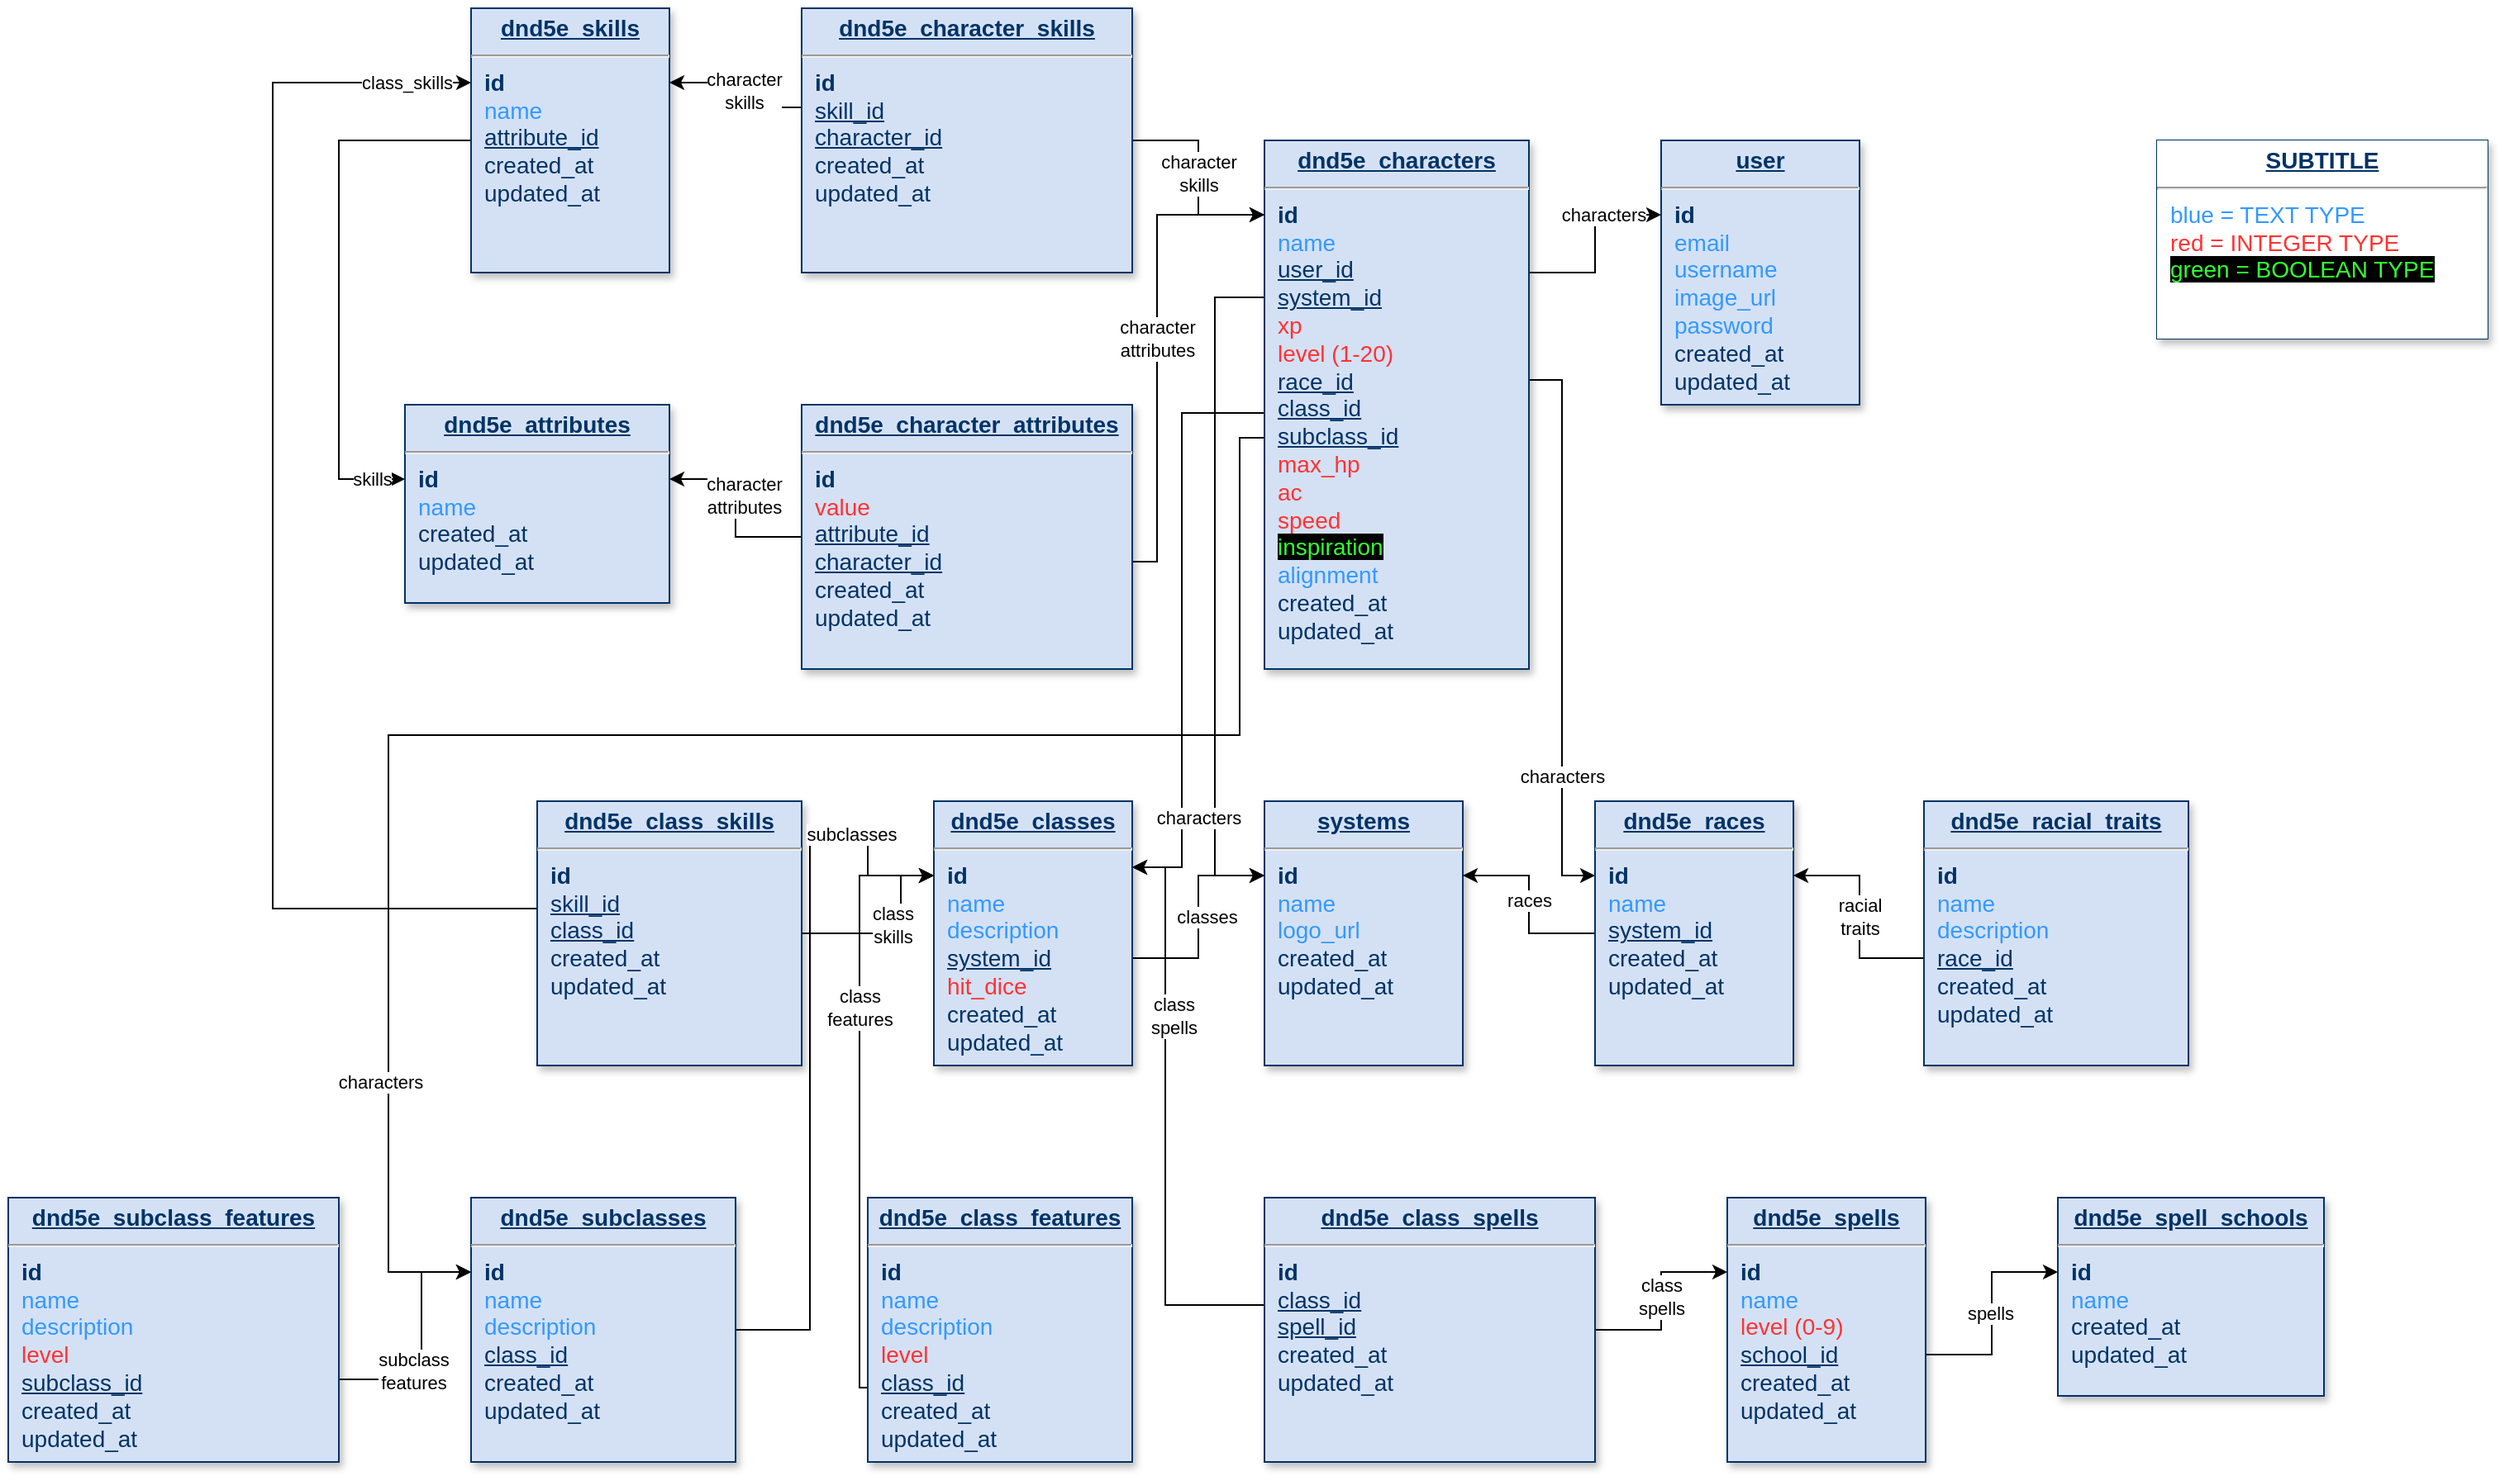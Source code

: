 <mxfile version="21.3.8" type="github">
  <diagram name="Page-1" id="efa7a0a1-bf9b-a30e-e6df-94a7791c09e9">
    <mxGraphModel dx="2577" dy="1430" grid="1" gridSize="5" guides="1" tooltips="1" connect="1" arrows="1" fold="1" page="1" pageScale="1" pageWidth="826" pageHeight="1169" background="none" math="0" shadow="0">
      <root>
        <mxCell id="0" />
        <mxCell id="1" parent="0" />
        <mxCell id="22" value="&lt;p style=&quot;margin: 4px 0px 0px; text-align: center; text-decoration: underline; font-size: 14px;&quot;&gt;&lt;strong style=&quot;&quot;&gt;&lt;font style=&quot;font-size: 14px;&quot;&gt;user&lt;/font&gt;&lt;/strong&gt;&lt;/p&gt;&lt;hr style=&quot;font-size: 14px;&quot;&gt;&lt;p style=&quot;margin: 0px 0px 0px 8px; font-size: 14px;&quot;&gt;&lt;b&gt;&lt;font style=&quot;font-size: 14px;&quot;&gt;id&lt;/font&gt;&lt;/b&gt;&lt;/p&gt;&lt;p style=&quot;margin: 0px 0px 0px 8px; font-size: 14px;&quot;&gt;&lt;font color=&quot;#3399ff&quot; style=&quot;font-size: 14px;&quot;&gt;email&lt;/font&gt;&lt;/p&gt;&lt;p style=&quot;margin: 0px 0px 0px 8px; font-size: 14px;&quot;&gt;&lt;font color=&quot;#3399ff&quot; style=&quot;font-size: 14px;&quot;&gt;username&lt;/font&gt;&lt;/p&gt;&lt;p style=&quot;margin: 0px 0px 0px 8px; font-size: 14px;&quot;&gt;&lt;font color=&quot;#3399ff&quot; style=&quot;font-size: 14px;&quot;&gt;image_url&lt;/font&gt;&lt;/p&gt;&lt;p style=&quot;margin: 0px 0px 0px 8px; font-size: 14px;&quot;&gt;&lt;font color=&quot;#3399ff&quot; style=&quot;font-size: 14px;&quot;&gt;password&lt;/font&gt;&lt;/p&gt;&lt;p style=&quot;margin: 0px 0px 0px 8px; font-size: 14px;&quot;&gt;&lt;font style=&quot;font-size: 14px;&quot;&gt;created_at&lt;/font&gt;&lt;/p&gt;&lt;p style=&quot;margin: 0px 0px 0px 8px; font-size: 14px;&quot;&gt;&lt;font style=&quot;font-size: 14px;&quot;&gt;updated_at&lt;/font&gt;&lt;br&gt;&lt;/p&gt;" style="verticalAlign=top;align=left;overflow=fill;fontSize=12;fontFamily=Helvetica;html=1;strokeColor=#003366;shadow=1;fillColor=#D4E1F5;fontColor=#003366" parent="1" vertex="1">
          <mxGeometry x="1040" y="140" width="120" height="160" as="geometry" />
        </mxCell>
        <mxCell id="wFQ1KbEsBTzY-ZEgkcZI-24" style="edgeStyle=orthogonalEdgeStyle;rounded=0;orthogonalLoop=1;jettySize=auto;html=1;" edge="1" parent="1" source="K69NbA-3mkRU7eXwuRx7-114" target="22">
          <mxGeometry relative="1" as="geometry">
            <Array as="points">
              <mxPoint x="1000" y="220" />
              <mxPoint x="1000" y="185" />
            </Array>
          </mxGeometry>
        </mxCell>
        <mxCell id="wFQ1KbEsBTzY-ZEgkcZI-25" style="edgeStyle=orthogonalEdgeStyle;rounded=0;orthogonalLoop=1;jettySize=auto;html=1;" edge="1" parent="1" source="K69NbA-3mkRU7eXwuRx7-114" target="K69NbA-3mkRU7eXwuRx7-145">
          <mxGeometry relative="1" as="geometry">
            <Array as="points">
              <mxPoint x="770" y="235" />
              <mxPoint x="770" y="585" />
            </Array>
          </mxGeometry>
        </mxCell>
        <mxCell id="wFQ1KbEsBTzY-ZEgkcZI-26" style="edgeStyle=orthogonalEdgeStyle;rounded=0;orthogonalLoop=1;jettySize=auto;html=1;" edge="1" parent="1" source="K69NbA-3mkRU7eXwuRx7-114" target="K69NbA-3mkRU7eXwuRx7-147">
          <mxGeometry relative="1" as="geometry">
            <Array as="points">
              <mxPoint x="980" y="285" />
              <mxPoint x="980" y="585" />
            </Array>
          </mxGeometry>
        </mxCell>
        <mxCell id="wFQ1KbEsBTzY-ZEgkcZI-27" style="edgeStyle=orthogonalEdgeStyle;rounded=0;orthogonalLoop=1;jettySize=auto;html=1;" edge="1" parent="1" source="K69NbA-3mkRU7eXwuRx7-114" target="K69NbA-3mkRU7eXwuRx7-168">
          <mxGeometry relative="1" as="geometry">
            <Array as="points">
              <mxPoint x="750" y="305" />
              <mxPoint x="750" y="580" />
            </Array>
          </mxGeometry>
        </mxCell>
        <mxCell id="wFQ1KbEsBTzY-ZEgkcZI-30" style="edgeStyle=orthogonalEdgeStyle;rounded=0;orthogonalLoop=1;jettySize=auto;html=1;" edge="1" parent="1" source="K69NbA-3mkRU7eXwuRx7-114" target="K69NbA-3mkRU7eXwuRx7-170">
          <mxGeometry relative="1" as="geometry">
            <mxPoint x="280" y="820" as="targetPoint" />
            <Array as="points">
              <mxPoint x="785" y="320" />
              <mxPoint x="785" y="500" />
              <mxPoint x="270" y="500" />
              <mxPoint x="270" y="825" />
            </Array>
          </mxGeometry>
        </mxCell>
        <mxCell id="K69NbA-3mkRU7eXwuRx7-114" value="&lt;p style=&quot;margin: 4px 0px 0px; text-align: center; text-decoration: underline; font-size: 14px;&quot;&gt;&lt;b style=&quot;&quot;&gt;&lt;font style=&quot;font-size: 14px;&quot;&gt;dnd5e_characters&lt;/font&gt;&lt;/b&gt;&lt;/p&gt;&lt;hr style=&quot;font-size: 14px;&quot;&gt;&lt;p style=&quot;margin: 0px 0px 0px 8px; font-size: 14px;&quot;&gt;&lt;b&gt;&lt;font style=&quot;font-size: 14px;&quot;&gt;id&lt;/font&gt;&lt;/b&gt;&lt;/p&gt;&lt;p style=&quot;margin: 0px 0px 0px 8px; font-size: 14px;&quot;&gt;&lt;font color=&quot;#3399ff&quot; style=&quot;font-size: 14px;&quot;&gt;name&lt;/font&gt;&lt;/p&gt;&lt;p style=&quot;margin: 0px 0px 0px 8px; font-size: 14px;&quot;&gt;&lt;u&gt;user_id&lt;/u&gt;&lt;/p&gt;&lt;p style=&quot;margin: 0px 0px 0px 8px; font-size: 14px;&quot;&gt;&lt;/p&gt;&lt;p style=&quot;margin: 0px 0px 0px 8px; font-size: 14px;&quot;&gt;&lt;u&gt;system_id&lt;/u&gt;&lt;/p&gt;&lt;p style=&quot;margin: 0px 0px 0px 8px; font-size: 14px;&quot;&gt;&lt;font color=&quot;#ff3333&quot;&gt;xp&lt;/font&gt;&lt;/p&gt;&lt;p style=&quot;margin: 0px 0px 0px 8px; font-size: 14px;&quot;&gt;&lt;font color=&quot;#ff3333&quot; style=&quot;font-size: 14px;&quot;&gt;level (1-20)&lt;/font&gt;&lt;/p&gt;&lt;p style=&quot;margin: 0px 0px 0px 8px; font-size: 14px;&quot;&gt;&lt;u&gt;race_id&lt;/u&gt;&lt;/p&gt;&lt;p style=&quot;margin: 0px 0px 0px 8px; font-size: 14px;&quot;&gt;&lt;u&gt;class_id&lt;/u&gt;&lt;/p&gt;&lt;p style=&quot;margin: 0px 0px 0px 8px; font-size: 14px;&quot;&gt;&lt;u&gt;subclass_id&lt;/u&gt;&lt;/p&gt;&lt;p style=&quot;margin: 0px 0px 0px 8px; font-size: 14px;&quot;&gt;&lt;font color=&quot;#ff3333&quot;&gt;max_hp&lt;/font&gt;&lt;/p&gt;&lt;p style=&quot;margin: 0px 0px 0px 8px; font-size: 14px;&quot;&gt;&lt;font color=&quot;#ff3333&quot;&gt;ac&lt;/font&gt;&lt;/p&gt;&lt;p style=&quot;margin: 0px 0px 0px 8px; font-size: 14px;&quot;&gt;&lt;font color=&quot;#ff3333&quot;&gt;speed&lt;/font&gt;&lt;/p&gt;&lt;p style=&quot;margin: 0px 0px 0px 8px; font-size: 14px;&quot;&gt;&lt;font style=&quot;background-color: rgb(0, 0, 0);&quot; color=&quot;#33ff33&quot;&gt;inspiration&lt;/font&gt;&lt;/p&gt;&lt;p style=&quot;margin: 0px 0px 0px 8px; font-size: 14px;&quot;&gt;&lt;font color=&quot;#3399ff&quot;&gt;alignment&lt;/font&gt;&lt;/p&gt;&lt;p style=&quot;margin: 0px 0px 0px 8px; font-size: 14px;&quot;&gt;&lt;font style=&quot;font-size: 14px;&quot;&gt;created_at&lt;/font&gt;&lt;/p&gt;&lt;p style=&quot;margin: 0px 0px 0px 8px; font-size: 14px;&quot;&gt;&lt;font style=&quot;font-size: 14px;&quot;&gt;updated_at&lt;/font&gt;&lt;br&gt;&lt;/p&gt;" style="verticalAlign=top;align=left;overflow=fill;fontSize=12;fontFamily=Helvetica;html=1;strokeColor=#003366;shadow=1;fillColor=#D4E1F5;fontColor=#003366" parent="1" vertex="1">
          <mxGeometry x="800" y="140" width="160" height="320" as="geometry" />
        </mxCell>
        <mxCell id="K69NbA-3mkRU7eXwuRx7-145" value="&lt;p style=&quot;margin: 4px 0px 0px; text-align: center; text-decoration: underline; font-size: 14px;&quot;&gt;&lt;strong style=&quot;&quot;&gt;&lt;font style=&quot;font-size: 14px;&quot;&gt;systems&lt;/font&gt;&lt;/strong&gt;&lt;/p&gt;&lt;hr style=&quot;font-size: 14px;&quot;&gt;&lt;p style=&quot;margin: 0px 0px 0px 8px; font-size: 14px;&quot;&gt;&lt;b&gt;&lt;font style=&quot;font-size: 14px;&quot;&gt;id&lt;/font&gt;&lt;/b&gt;&lt;/p&gt;&lt;p style=&quot;margin: 0px 0px 0px 8px; font-size: 14px;&quot;&gt;&lt;font color=&quot;#3399ff&quot;&gt;name&lt;/font&gt;&lt;/p&gt;&lt;p style=&quot;margin: 0px 0px 0px 8px; font-size: 14px;&quot;&gt;&lt;font color=&quot;#3399ff&quot;&gt;logo_url&lt;/font&gt;&lt;/p&gt;&lt;p style=&quot;margin: 0px 0px 0px 8px; font-size: 14px;&quot;&gt;&lt;font style=&quot;font-size: 14px;&quot;&gt;created_at&lt;/font&gt;&lt;/p&gt;&lt;p style=&quot;margin: 0px 0px 0px 8px; font-size: 14px;&quot;&gt;&lt;font style=&quot;font-size: 14px;&quot;&gt;updated_at&lt;/font&gt;&lt;br&gt;&lt;/p&gt;" style="verticalAlign=top;align=left;overflow=fill;fontSize=12;fontFamily=Helvetica;html=1;strokeColor=#003366;shadow=1;fillColor=#D4E1F5;fontColor=#003366" parent="1" vertex="1">
          <mxGeometry x="800" y="540" width="120" height="160" as="geometry" />
        </mxCell>
        <mxCell id="wFQ1KbEsBTzY-ZEgkcZI-41" style="edgeStyle=orthogonalEdgeStyle;rounded=0;orthogonalLoop=1;jettySize=auto;html=1;" edge="1" parent="1" source="K69NbA-3mkRU7eXwuRx7-147" target="K69NbA-3mkRU7eXwuRx7-145">
          <mxGeometry relative="1" as="geometry">
            <Array as="points">
              <mxPoint x="960" y="620" />
              <mxPoint x="960" y="585" />
            </Array>
          </mxGeometry>
        </mxCell>
        <mxCell id="K69NbA-3mkRU7eXwuRx7-147" value="&lt;p style=&quot;margin: 4px 0px 0px; text-align: center; text-decoration: underline; font-size: 14px;&quot;&gt;&lt;strong style=&quot;&quot;&gt;&lt;font style=&quot;font-size: 14px;&quot;&gt;dnd5e_races&lt;/font&gt;&lt;/strong&gt;&lt;/p&gt;&lt;hr style=&quot;font-size: 14px;&quot;&gt;&lt;p style=&quot;margin: 0px 0px 0px 8px; font-size: 14px;&quot;&gt;&lt;b&gt;&lt;font style=&quot;font-size: 14px;&quot;&gt;id&lt;/font&gt;&lt;/b&gt;&lt;/p&gt;&lt;p style=&quot;margin: 0px 0px 0px 8px; font-size: 14px;&quot;&gt;&lt;font color=&quot;#3399ff&quot;&gt;name&lt;/font&gt;&lt;/p&gt;&lt;p style=&quot;margin: 0px 0px 0px 8px; font-size: 14px;&quot;&gt;&lt;u&gt;system_id&lt;/u&gt;&lt;/p&gt;&lt;p style=&quot;margin: 0px 0px 0px 8px; font-size: 14px;&quot;&gt;&lt;font style=&quot;font-size: 14px;&quot;&gt;created_at&lt;/font&gt;&lt;/p&gt;&lt;p style=&quot;margin: 0px 0px 0px 8px; font-size: 14px;&quot;&gt;&lt;font style=&quot;font-size: 14px;&quot;&gt;updated_at&lt;/font&gt;&lt;br&gt;&lt;/p&gt;" style="verticalAlign=top;align=left;overflow=fill;fontSize=12;fontFamily=Helvetica;html=1;strokeColor=#003366;shadow=1;fillColor=#D4E1F5;fontColor=#003366" parent="1" vertex="1">
          <mxGeometry x="1000" y="540" width="120" height="160" as="geometry" />
        </mxCell>
        <mxCell id="wFQ1KbEsBTzY-ZEgkcZI-43" style="edgeStyle=orthogonalEdgeStyle;rounded=0;orthogonalLoop=1;jettySize=auto;html=1;" edge="1" parent="1" source="K69NbA-3mkRU7eXwuRx7-166" target="K69NbA-3mkRU7eXwuRx7-147">
          <mxGeometry relative="1" as="geometry">
            <Array as="points">
              <mxPoint x="1160" y="635" />
              <mxPoint x="1160" y="585" />
            </Array>
          </mxGeometry>
        </mxCell>
        <mxCell id="K69NbA-3mkRU7eXwuRx7-166" value="&lt;p style=&quot;margin: 4px 0px 0px; text-align: center; text-decoration: underline; font-size: 14px;&quot;&gt;&lt;strong style=&quot;&quot;&gt;&lt;font style=&quot;font-size: 14px;&quot;&gt;dnd5e_racial_traits&lt;/font&gt;&lt;/strong&gt;&lt;/p&gt;&lt;hr style=&quot;font-size: 14px;&quot;&gt;&lt;p style=&quot;margin: 0px 0px 0px 8px; font-size: 14px;&quot;&gt;&lt;b&gt;&lt;font style=&quot;font-size: 14px;&quot;&gt;id&lt;/font&gt;&lt;/b&gt;&lt;/p&gt;&lt;p style=&quot;margin: 0px 0px 0px 8px; font-size: 14px;&quot;&gt;&lt;font color=&quot;#3399ff&quot;&gt;name&lt;/font&gt;&lt;/p&gt;&lt;p style=&quot;margin: 0px 0px 0px 8px; font-size: 14px;&quot;&gt;&lt;font color=&quot;#3399ff&quot;&gt;description&lt;/font&gt;&lt;/p&gt;&lt;p style=&quot;margin: 0px 0px 0px 8px; font-size: 14px;&quot;&gt;&lt;u&gt;race_id&lt;/u&gt;&lt;/p&gt;&lt;p style=&quot;margin: 0px 0px 0px 8px; font-size: 14px;&quot;&gt;&lt;font style=&quot;font-size: 14px;&quot;&gt;created_at&lt;/font&gt;&lt;/p&gt;&lt;p style=&quot;margin: 0px 0px 0px 8px; font-size: 14px;&quot;&gt;&lt;font style=&quot;font-size: 14px;&quot;&gt;updated_at&lt;/font&gt;&lt;br&gt;&lt;/p&gt;" style="verticalAlign=top;align=left;overflow=fill;fontSize=12;fontFamily=Helvetica;html=1;strokeColor=#003366;shadow=1;fillColor=#D4E1F5;fontColor=#003366" parent="1" vertex="1">
          <mxGeometry x="1199" y="540" width="160" height="160" as="geometry" />
        </mxCell>
        <mxCell id="wFQ1KbEsBTzY-ZEgkcZI-40" style="edgeStyle=orthogonalEdgeStyle;rounded=0;orthogonalLoop=1;jettySize=auto;html=1;" edge="1" parent="1" source="K69NbA-3mkRU7eXwuRx7-168" target="K69NbA-3mkRU7eXwuRx7-145">
          <mxGeometry relative="1" as="geometry">
            <Array as="points">
              <mxPoint x="760" y="635" />
              <mxPoint x="760" y="585" />
            </Array>
          </mxGeometry>
        </mxCell>
        <mxCell id="K69NbA-3mkRU7eXwuRx7-168" value="&lt;p style=&quot;margin: 4px 0px 0px; text-align: center; text-decoration: underline; font-size: 14px;&quot;&gt;&lt;strong style=&quot;&quot;&gt;&lt;font style=&quot;font-size: 14px;&quot;&gt;dnd5e_classes&lt;/font&gt;&lt;/strong&gt;&lt;/p&gt;&lt;hr style=&quot;font-size: 14px;&quot;&gt;&lt;p style=&quot;margin: 0px 0px 0px 8px; font-size: 14px;&quot;&gt;&lt;b&gt;&lt;font style=&quot;font-size: 14px;&quot;&gt;id&lt;/font&gt;&lt;/b&gt;&lt;/p&gt;&lt;p style=&quot;margin: 0px 0px 0px 8px; font-size: 14px;&quot;&gt;&lt;font color=&quot;#3399ff&quot;&gt;name&lt;/font&gt;&lt;/p&gt;&lt;p style=&quot;margin: 0px 0px 0px 8px; font-size: 14px;&quot;&gt;&lt;font color=&quot;#3399ff&quot;&gt;description&lt;/font&gt;&lt;/p&gt;&lt;p style=&quot;margin: 0px 0px 0px 8px; font-size: 14px;&quot;&gt;&lt;u&gt;system_id&lt;/u&gt;&lt;/p&gt;&lt;p style=&quot;margin: 0px 0px 0px 8px; font-size: 14px;&quot;&gt;&lt;font color=&quot;#ff3333&quot;&gt;hit_dice&lt;/font&gt;&lt;/p&gt;&lt;p style=&quot;margin: 0px 0px 0px 8px; font-size: 14px;&quot;&gt;&lt;font style=&quot;font-size: 14px;&quot;&gt;created_at&lt;/font&gt;&lt;/p&gt;&lt;p style=&quot;margin: 0px 0px 0px 8px; font-size: 14px;&quot;&gt;&lt;font style=&quot;font-size: 14px;&quot;&gt;updated_at&lt;/font&gt;&lt;br&gt;&lt;/p&gt;" style="verticalAlign=top;align=left;overflow=fill;fontSize=12;fontFamily=Helvetica;html=1;strokeColor=#003366;shadow=1;fillColor=#D4E1F5;fontColor=#003366" parent="1" vertex="1">
          <mxGeometry x="600" y="540" width="120" height="160" as="geometry" />
        </mxCell>
        <mxCell id="wFQ1KbEsBTzY-ZEgkcZI-68" style="edgeStyle=orthogonalEdgeStyle;rounded=0;orthogonalLoop=1;jettySize=auto;html=1;exitX=1;exitY=0.5;exitDx=0;exitDy=0;" edge="1" parent="1" source="K69NbA-3mkRU7eXwuRx7-170" target="K69NbA-3mkRU7eXwuRx7-168">
          <mxGeometry relative="1" as="geometry">
            <Array as="points">
              <mxPoint x="525" y="860" />
              <mxPoint x="525" y="560" />
              <mxPoint x="560" y="560" />
              <mxPoint x="560" y="585" />
            </Array>
          </mxGeometry>
        </mxCell>
        <mxCell id="K69NbA-3mkRU7eXwuRx7-170" value="&lt;p style=&quot;margin: 4px 0px 0px; text-align: center; text-decoration: underline; font-size: 14px;&quot;&gt;&lt;strong style=&quot;&quot;&gt;&lt;font style=&quot;font-size: 14px;&quot;&gt;dnd5e_subclasses&lt;/font&gt;&lt;/strong&gt;&lt;/p&gt;&lt;hr style=&quot;font-size: 14px;&quot;&gt;&lt;p style=&quot;margin: 0px 0px 0px 8px; font-size: 14px;&quot;&gt;&lt;b&gt;&lt;font style=&quot;font-size: 14px;&quot;&gt;id&lt;/font&gt;&lt;/b&gt;&lt;/p&gt;&lt;p style=&quot;margin: 0px 0px 0px 8px; font-size: 14px;&quot;&gt;&lt;font color=&quot;#3399ff&quot;&gt;name&lt;/font&gt;&lt;/p&gt;&lt;p style=&quot;margin: 0px 0px 0px 8px; font-size: 14px;&quot;&gt;&lt;font color=&quot;#3399ff&quot;&gt;description&lt;/font&gt;&lt;/p&gt;&lt;p style=&quot;margin: 0px 0px 0px 8px; font-size: 14px;&quot;&gt;&lt;u&gt;class_id&lt;/u&gt;&lt;/p&gt;&lt;p style=&quot;margin: 0px 0px 0px 8px; font-size: 14px;&quot;&gt;&lt;font style=&quot;font-size: 14px;&quot;&gt;created_at&lt;/font&gt;&lt;/p&gt;&lt;p style=&quot;margin: 0px 0px 0px 8px; font-size: 14px;&quot;&gt;&lt;font style=&quot;font-size: 14px;&quot;&gt;updated_at&lt;/font&gt;&lt;br&gt;&lt;/p&gt;" style="verticalAlign=top;align=left;overflow=fill;fontSize=12;fontFamily=Helvetica;html=1;strokeColor=#003366;shadow=1;fillColor=#D4E1F5;fontColor=#003366" parent="1" vertex="1">
          <mxGeometry x="320" y="780" width="160" height="160" as="geometry" />
        </mxCell>
        <mxCell id="wFQ1KbEsBTzY-ZEgkcZI-44" style="edgeStyle=orthogonalEdgeStyle;rounded=0;orthogonalLoop=1;jettySize=auto;html=1;" edge="1" parent="1" source="K69NbA-3mkRU7eXwuRx7-182" target="K69NbA-3mkRU7eXwuRx7-168">
          <mxGeometry relative="1" as="geometry">
            <Array as="points">
              <mxPoint x="555" y="895" />
              <mxPoint x="555" y="585" />
            </Array>
          </mxGeometry>
        </mxCell>
        <mxCell id="K69NbA-3mkRU7eXwuRx7-182" value="&lt;p style=&quot;margin: 4px 0px 0px; text-align: center; text-decoration: underline; font-size: 14px;&quot;&gt;&lt;strong style=&quot;&quot;&gt;&lt;font style=&quot;font-size: 14px;&quot;&gt;dnd5e_c&lt;/font&gt;&lt;/strong&gt;&lt;strong style=&quot;&quot;&gt;&lt;font style=&quot;font-size: 14px;&quot;&gt;lass_features&lt;/font&gt;&lt;/strong&gt;&lt;/p&gt;&lt;hr style=&quot;font-size: 14px;&quot;&gt;&lt;p style=&quot;margin: 0px 0px 0px 8px; font-size: 14px;&quot;&gt;&lt;b&gt;&lt;font style=&quot;font-size: 14px;&quot;&gt;id&lt;/font&gt;&lt;/b&gt;&lt;/p&gt;&lt;p style=&quot;margin: 0px 0px 0px 8px; font-size: 14px;&quot;&gt;&lt;span style=&quot;background-color: initial;&quot;&gt;&lt;font color=&quot;#3399ff&quot;&gt;name&lt;/font&gt;&lt;/span&gt;&lt;/p&gt;&lt;p style=&quot;margin: 0px 0px 0px 8px; font-size: 14px;&quot;&gt;&lt;span style=&quot;background-color: initial;&quot;&gt;&lt;font color=&quot;#3399ff&quot;&gt;description&lt;/font&gt;&lt;/span&gt;&lt;br&gt;&lt;/p&gt;&lt;p style=&quot;margin: 0px 0px 0px 8px; font-size: 14px;&quot;&gt;&lt;font color=&quot;#ff3333&quot;&gt;level&lt;/font&gt;&lt;/p&gt;&lt;p style=&quot;margin: 0px 0px 0px 8px; font-size: 14px;&quot;&gt;&lt;u&gt;class_id&lt;/u&gt;&lt;/p&gt;&lt;p style=&quot;margin: 0px 0px 0px 8px; font-size: 14px;&quot;&gt;&lt;font style=&quot;font-size: 14px;&quot;&gt;created_at&lt;/font&gt;&lt;/p&gt;&lt;p style=&quot;margin: 0px 0px 0px 8px; font-size: 14px;&quot;&gt;&lt;font style=&quot;font-size: 14px;&quot;&gt;updated_at&lt;/font&gt;&lt;br&gt;&lt;/p&gt;" style="verticalAlign=top;align=left;overflow=fill;fontSize=12;fontFamily=Helvetica;html=1;strokeColor=#003366;shadow=1;fillColor=#D4E1F5;fontColor=#003366" parent="1" vertex="1">
          <mxGeometry x="560" y="780" width="160" height="160" as="geometry" />
        </mxCell>
        <mxCell id="wFQ1KbEsBTzY-ZEgkcZI-47" style="edgeStyle=orthogonalEdgeStyle;rounded=0;orthogonalLoop=1;jettySize=auto;html=1;" edge="1" parent="1" source="K69NbA-3mkRU7eXwuRx7-185" target="K69NbA-3mkRU7eXwuRx7-170">
          <mxGeometry relative="1" as="geometry">
            <Array as="points">
              <mxPoint x="290" y="890" />
              <mxPoint x="290" y="825" />
            </Array>
          </mxGeometry>
        </mxCell>
        <mxCell id="K69NbA-3mkRU7eXwuRx7-185" value="&lt;p style=&quot;margin: 4px 0px 0px; text-align: center; text-decoration: underline; font-size: 14px;&quot;&gt;&lt;strong style=&quot;&quot;&gt;&lt;font style=&quot;font-size: 14px;&quot;&gt;dnd5e_subclass_features&lt;/font&gt;&lt;/strong&gt;&lt;/p&gt;&lt;hr style=&quot;font-size: 14px;&quot;&gt;&lt;p style=&quot;margin: 0px 0px 0px 8px; font-size: 14px;&quot;&gt;&lt;b&gt;&lt;font style=&quot;font-size: 14px;&quot;&gt;id&lt;/font&gt;&lt;/b&gt;&lt;/p&gt;&lt;p style=&quot;margin: 0px 0px 0px 8px; font-size: 14px;&quot;&gt;&lt;span style=&quot;background-color: initial;&quot;&gt;&lt;font color=&quot;#3399ff&quot;&gt;name&lt;/font&gt;&lt;/span&gt;&lt;/p&gt;&lt;p style=&quot;margin: 0px 0px 0px 8px; font-size: 14px;&quot;&gt;&lt;span style=&quot;background-color: initial;&quot;&gt;&lt;font color=&quot;#3399ff&quot;&gt;description&lt;/font&gt;&lt;/span&gt;&lt;br&gt;&lt;/p&gt;&lt;p style=&quot;margin: 0px 0px 0px 8px; font-size: 14px;&quot;&gt;&lt;font color=&quot;#ff3333&quot;&gt;level&lt;/font&gt;&lt;/p&gt;&lt;p style=&quot;margin: 0px 0px 0px 8px; font-size: 14px;&quot;&gt;&lt;u&gt;subclass_id&lt;/u&gt;&lt;/p&gt;&lt;p style=&quot;margin: 0px 0px 0px 8px; font-size: 14px;&quot;&gt;&lt;font style=&quot;font-size: 14px;&quot;&gt;created_at&lt;/font&gt;&lt;/p&gt;&lt;p style=&quot;margin: 0px 0px 0px 8px; font-size: 14px;&quot;&gt;&lt;font style=&quot;font-size: 14px;&quot;&gt;updated_at&lt;/font&gt;&lt;br&gt;&lt;/p&gt;" style="verticalAlign=top;align=left;overflow=fill;fontSize=12;fontFamily=Helvetica;html=1;strokeColor=#003366;shadow=1;fillColor=#D4E1F5;fontColor=#003366" parent="1" vertex="1">
          <mxGeometry x="40" y="780" width="200" height="160" as="geometry" />
        </mxCell>
        <mxCell id="wFQ1KbEsBTzY-ZEgkcZI-35" style="edgeStyle=orthogonalEdgeStyle;rounded=0;orthogonalLoop=1;jettySize=auto;html=1;" edge="1" parent="1" source="0DoMyBSLCRTshikXNoeW-23" target="0DoMyBSLCRTshikXNoeW-27">
          <mxGeometry relative="1" as="geometry">
            <mxPoint x="325" y="140" as="sourcePoint" />
            <Array as="points">
              <mxPoint x="240" y="140" />
              <mxPoint x="240" y="345" />
            </Array>
          </mxGeometry>
        </mxCell>
        <mxCell id="0DoMyBSLCRTshikXNoeW-23" value="&lt;p style=&quot;margin: 4px 0px 0px; text-align: center; text-decoration: underline; font-size: 14px;&quot;&gt;&lt;strong style=&quot;&quot;&gt;&lt;font style=&quot;font-size: 14px;&quot;&gt;dnd5e_skills&lt;/font&gt;&lt;/strong&gt;&lt;/p&gt;&lt;hr style=&quot;font-size: 14px;&quot;&gt;&lt;p style=&quot;margin: 0px 0px 0px 8px; font-size: 14px;&quot;&gt;&lt;b&gt;&lt;font style=&quot;font-size: 14px;&quot;&gt;id&lt;/font&gt;&lt;/b&gt;&lt;/p&gt;&lt;p style=&quot;margin: 0px 0px 0px 8px; font-size: 14px;&quot;&gt;&lt;font color=&quot;#3399ff&quot;&gt;name&lt;/font&gt;&lt;/p&gt;&lt;p style=&quot;margin: 0px 0px 0px 8px; font-size: 14px;&quot;&gt;&lt;u&gt;attribute_id&lt;/u&gt;&lt;br&gt;&lt;/p&gt;&lt;p style=&quot;margin: 0px 0px 0px 8px; font-size: 14px;&quot;&gt;&lt;span style=&quot;background-color: initial;&quot;&gt;created_at&lt;/span&gt;&lt;br&gt;&lt;/p&gt;&lt;p style=&quot;margin: 0px 0px 0px 8px; font-size: 14px;&quot;&gt;&lt;font style=&quot;font-size: 14px;&quot;&gt;updated_at&lt;/font&gt;&lt;br&gt;&lt;/p&gt;" style="verticalAlign=top;align=left;overflow=fill;fontSize=12;fontFamily=Helvetica;html=1;strokeColor=#003366;shadow=1;fillColor=#D4E1F5;fontColor=#003366" parent="1" vertex="1">
          <mxGeometry x="320" y="60" width="120" height="160" as="geometry" />
        </mxCell>
        <mxCell id="0DoMyBSLCRTshikXNoeW-24" style="edgeStyle=orthogonalEdgeStyle;rounded=0;orthogonalLoop=1;jettySize=auto;html=1;exitX=0.5;exitY=1;exitDx=0;exitDy=0;" parent="1" source="0DoMyBSLCRTshikXNoeW-23" target="0DoMyBSLCRTshikXNoeW-23" edge="1">
          <mxGeometry relative="1" as="geometry" />
        </mxCell>
        <mxCell id="0DoMyBSLCRTshikXNoeW-27" value="&lt;p style=&quot;margin: 4px 0px 0px; text-align: center; text-decoration: underline; font-size: 14px;&quot;&gt;&lt;strong style=&quot;&quot;&gt;&lt;font style=&quot;font-size: 14px;&quot;&gt;dnd5e_attributes&lt;/font&gt;&lt;/strong&gt;&lt;/p&gt;&lt;hr style=&quot;font-size: 14px;&quot;&gt;&lt;p style=&quot;margin: 0px 0px 0px 8px; font-size: 14px;&quot;&gt;&lt;b&gt;&lt;font style=&quot;font-size: 14px;&quot;&gt;id&lt;/font&gt;&lt;/b&gt;&lt;/p&gt;&lt;p style=&quot;margin: 0px 0px 0px 8px; font-size: 14px;&quot;&gt;&lt;font color=&quot;#3399ff&quot;&gt;name&lt;/font&gt;&lt;/p&gt;&lt;p style=&quot;margin: 0px 0px 0px 8px; font-size: 14px;&quot;&gt;&lt;span style=&quot;background-color: initial;&quot;&gt;created_at&lt;/span&gt;&lt;br&gt;&lt;/p&gt;&lt;p style=&quot;margin: 0px 0px 0px 8px; font-size: 14px;&quot;&gt;&lt;font style=&quot;font-size: 14px;&quot;&gt;updated_at&lt;/font&gt;&lt;br&gt;&lt;/p&gt;" style="verticalAlign=top;align=left;overflow=fill;fontSize=12;fontFamily=Helvetica;html=1;strokeColor=#003366;shadow=1;fillColor=#D4E1F5;fontColor=#003366" parent="1" vertex="1">
          <mxGeometry x="280" y="300" width="160" height="120" as="geometry" />
        </mxCell>
        <mxCell id="wFQ1KbEsBTzY-ZEgkcZI-36" style="edgeStyle=orthogonalEdgeStyle;rounded=0;orthogonalLoop=1;jettySize=auto;html=1;" edge="1" parent="1" source="0DoMyBSLCRTshikXNoeW-28" target="0DoMyBSLCRTshikXNoeW-27">
          <mxGeometry relative="1" as="geometry">
            <Array as="points">
              <mxPoint x="480" y="380" />
              <mxPoint x="480" y="345" />
            </Array>
          </mxGeometry>
        </mxCell>
        <mxCell id="wFQ1KbEsBTzY-ZEgkcZI-37" style="edgeStyle=orthogonalEdgeStyle;rounded=0;orthogonalLoop=1;jettySize=auto;html=1;" edge="1" parent="1" source="0DoMyBSLCRTshikXNoeW-28" target="K69NbA-3mkRU7eXwuRx7-114">
          <mxGeometry relative="1" as="geometry">
            <Array as="points">
              <mxPoint x="735" y="395" />
              <mxPoint x="735" y="185" />
            </Array>
          </mxGeometry>
        </mxCell>
        <mxCell id="0DoMyBSLCRTshikXNoeW-28" value="&lt;p style=&quot;margin: 4px 0px 0px; text-align: center; text-decoration: underline; font-size: 14px;&quot;&gt;&lt;strong style=&quot;&quot;&gt;&lt;font style=&quot;font-size: 14px;&quot;&gt;dnd5e_character_attributes&lt;/font&gt;&lt;/strong&gt;&lt;/p&gt;&lt;hr style=&quot;font-size: 14px;&quot;&gt;&lt;p style=&quot;margin: 0px 0px 0px 8px; font-size: 14px;&quot;&gt;&lt;b&gt;&lt;font style=&quot;font-size: 14px;&quot;&gt;id&lt;/font&gt;&lt;/b&gt;&lt;/p&gt;&lt;p style=&quot;margin: 0px 0px 0px 8px; font-size: 14px;&quot;&gt;&lt;font color=&quot;#ff3333&quot;&gt;value&lt;/font&gt;&lt;/p&gt;&lt;p style=&quot;margin: 0px 0px 0px 8px; font-size: 14px;&quot;&gt;&lt;span style=&quot;background-color: initial;&quot;&gt;&lt;u&gt;attribute_id&lt;/u&gt;&lt;/span&gt;&lt;/p&gt;&lt;p style=&quot;margin: 0px 0px 0px 8px; font-size: 14px;&quot;&gt;&lt;span style=&quot;background-color: initial;&quot;&gt;&lt;u&gt;character_id&lt;/u&gt;&lt;/span&gt;&lt;/p&gt;&lt;p style=&quot;margin: 0px 0px 0px 8px; font-size: 14px;&quot;&gt;&lt;span style=&quot;background-color: initial;&quot;&gt;created_at&lt;/span&gt;&lt;br&gt;&lt;/p&gt;&lt;p style=&quot;margin: 0px 0px 0px 8px; font-size: 14px;&quot;&gt;&lt;font style=&quot;font-size: 14px;&quot;&gt;updated_at&lt;/font&gt;&lt;br&gt;&lt;/p&gt;" style="verticalAlign=top;align=left;overflow=fill;fontSize=12;fontFamily=Helvetica;html=1;strokeColor=#003366;shadow=1;fillColor=#D4E1F5;fontColor=#003366" parent="1" vertex="1">
          <mxGeometry x="520" y="300" width="200" height="160" as="geometry" />
        </mxCell>
        <mxCell id="wFQ1KbEsBTzY-ZEgkcZI-38" style="edgeStyle=orthogonalEdgeStyle;rounded=0;orthogonalLoop=1;jettySize=auto;html=1;" edge="1" parent="1" source="0DoMyBSLCRTshikXNoeW-29" target="0DoMyBSLCRTshikXNoeW-23">
          <mxGeometry relative="1" as="geometry">
            <Array as="points">
              <mxPoint x="200" y="605" />
              <mxPoint x="200" y="105" />
            </Array>
          </mxGeometry>
        </mxCell>
        <mxCell id="wFQ1KbEsBTzY-ZEgkcZI-52" value="class_skills" style="edgeLabel;html=1;align=center;verticalAlign=middle;resizable=0;points=[];" vertex="1" connectable="0" parent="wFQ1KbEsBTzY-ZEgkcZI-38">
          <mxGeometry x="-0.827" y="5" relative="1" as="geometry">
            <mxPoint x="-12" y="-505" as="offset" />
          </mxGeometry>
        </mxCell>
        <mxCell id="wFQ1KbEsBTzY-ZEgkcZI-39" style="edgeStyle=orthogonalEdgeStyle;rounded=0;orthogonalLoop=1;jettySize=auto;html=1;" edge="1" parent="1" source="0DoMyBSLCRTshikXNoeW-29" target="K69NbA-3mkRU7eXwuRx7-168">
          <mxGeometry relative="1" as="geometry">
            <Array as="points">
              <mxPoint x="580" y="620" />
              <mxPoint x="580" y="585" />
            </Array>
          </mxGeometry>
        </mxCell>
        <mxCell id="0DoMyBSLCRTshikXNoeW-29" value="&lt;p style=&quot;margin: 4px 0px 0px; text-align: center; text-decoration: underline; font-size: 14px;&quot;&gt;&lt;strong style=&quot;&quot;&gt;&lt;font style=&quot;font-size: 14px;&quot;&gt;dnd5e_class_skills&lt;/font&gt;&lt;/strong&gt;&lt;/p&gt;&lt;hr style=&quot;font-size: 14px;&quot;&gt;&lt;p style=&quot;margin: 0px 0px 0px 8px; font-size: 14px;&quot;&gt;&lt;b&gt;&lt;font style=&quot;font-size: 14px;&quot;&gt;id&lt;/font&gt;&lt;/b&gt;&lt;/p&gt;&lt;p style=&quot;margin: 0px 0px 0px 8px; font-size: 14px;&quot;&gt;&lt;u style=&quot;background-color: initial;&quot;&gt;skill_id&lt;/u&gt;&lt;br&gt;&lt;/p&gt;&lt;p style=&quot;margin: 0px 0px 0px 8px; font-size: 14px;&quot;&gt;&lt;span style=&quot;background-color: initial;&quot;&gt;&lt;u&gt;class_id&lt;/u&gt;&lt;/span&gt;&lt;/p&gt;&lt;p style=&quot;margin: 0px 0px 0px 8px; font-size: 14px;&quot;&gt;&lt;span style=&quot;background-color: initial;&quot;&gt;created_at&lt;/span&gt;&lt;br&gt;&lt;/p&gt;&lt;p style=&quot;margin: 0px 0px 0px 8px; font-size: 14px;&quot;&gt;&lt;font style=&quot;font-size: 14px;&quot;&gt;updated_at&lt;/font&gt;&lt;br&gt;&lt;/p&gt;" style="verticalAlign=top;align=left;overflow=fill;fontSize=12;fontFamily=Helvetica;html=1;strokeColor=#003366;shadow=1;fillColor=#D4E1F5;fontColor=#003366" parent="1" vertex="1">
          <mxGeometry x="360" y="540" width="160" height="160" as="geometry" />
        </mxCell>
        <mxCell id="wFQ1KbEsBTzY-ZEgkcZI-51" style="edgeStyle=orthogonalEdgeStyle;rounded=0;orthogonalLoop=1;jettySize=auto;html=1;" edge="1" parent="1" source="0DoMyBSLCRTshikXNoeW-30" target="0DoMyBSLCRTshikXNoeW-31">
          <mxGeometry relative="1" as="geometry">
            <Array as="points">
              <mxPoint x="1240" y="875" />
              <mxPoint x="1240" y="825" />
            </Array>
          </mxGeometry>
        </mxCell>
        <mxCell id="0DoMyBSLCRTshikXNoeW-30" value="&lt;p style=&quot;margin: 4px 0px 0px; text-align: center; text-decoration: underline; font-size: 14px;&quot;&gt;&lt;strong style=&quot;&quot;&gt;&lt;font style=&quot;font-size: 14px;&quot;&gt;dnd5e_spells&lt;/font&gt;&lt;/strong&gt;&lt;/p&gt;&lt;hr style=&quot;font-size: 14px;&quot;&gt;&lt;p style=&quot;margin: 0px 0px 0px 8px; font-size: 14px;&quot;&gt;&lt;b&gt;&lt;font style=&quot;font-size: 14px;&quot;&gt;id&lt;/font&gt;&lt;/b&gt;&lt;/p&gt;&lt;p style=&quot;margin: 0px 0px 0px 8px; font-size: 14px;&quot;&gt;&lt;font color=&quot;#3399ff&quot;&gt;name&lt;/font&gt;&lt;/p&gt;&lt;p style=&quot;margin: 0px 0px 0px 8px; font-size: 14px;&quot;&gt;&lt;font color=&quot;#ff3333&quot;&gt;level (0-9)&lt;/font&gt;&lt;/p&gt;&lt;p style=&quot;margin: 0px 0px 0px 8px; font-size: 14px;&quot;&gt;&lt;u&gt;school_id&lt;/u&gt;&lt;/p&gt;&lt;p style=&quot;margin: 0px 0px 0px 8px; font-size: 14px;&quot;&gt;&lt;span style=&quot;background-color: initial;&quot;&gt;created_at&lt;/span&gt;&lt;br&gt;&lt;/p&gt;&lt;p style=&quot;margin: 0px 0px 0px 8px; font-size: 14px;&quot;&gt;&lt;font style=&quot;font-size: 14px;&quot;&gt;updated_at&lt;/font&gt;&lt;br&gt;&lt;/p&gt;" style="verticalAlign=top;align=left;overflow=fill;fontSize=12;fontFamily=Helvetica;html=1;strokeColor=#003366;shadow=1;fillColor=#D4E1F5;fontColor=#003366" parent="1" vertex="1">
          <mxGeometry x="1080" y="780" width="120" height="160" as="geometry" />
        </mxCell>
        <mxCell id="0DoMyBSLCRTshikXNoeW-31" value="&lt;p style=&quot;margin: 4px 0px 0px; text-align: center; text-decoration: underline; font-size: 14px;&quot;&gt;&lt;strong style=&quot;&quot;&gt;&lt;font style=&quot;font-size: 14px;&quot;&gt;dnd5e_spell_schools&lt;/font&gt;&lt;/strong&gt;&lt;/p&gt;&lt;hr style=&quot;font-size: 14px;&quot;&gt;&lt;p style=&quot;margin: 0px 0px 0px 8px; font-size: 14px;&quot;&gt;&lt;b&gt;&lt;font style=&quot;font-size: 14px;&quot;&gt;id&lt;/font&gt;&lt;/b&gt;&lt;/p&gt;&lt;p style=&quot;margin: 0px 0px 0px 8px; font-size: 14px;&quot;&gt;&lt;font color=&quot;#3399ff&quot;&gt;name&lt;/font&gt;&lt;/p&gt;&lt;p style=&quot;margin: 0px 0px 0px 8px; font-size: 14px;&quot;&gt;&lt;span style=&quot;background-color: initial;&quot;&gt;created_at&lt;/span&gt;&lt;br&gt;&lt;/p&gt;&lt;p style=&quot;margin: 0px 0px 0px 8px; font-size: 14px;&quot;&gt;&lt;font style=&quot;font-size: 14px;&quot;&gt;updated_at&lt;/font&gt;&lt;br&gt;&lt;/p&gt;" style="verticalAlign=top;align=left;overflow=fill;fontSize=12;fontFamily=Helvetica;html=1;strokeColor=#003366;shadow=1;fillColor=#D4E1F5;fontColor=#003366" parent="1" vertex="1">
          <mxGeometry x="1280" y="780" width="161" height="120" as="geometry" />
        </mxCell>
        <mxCell id="wFQ1KbEsBTzY-ZEgkcZI-48" style="edgeStyle=orthogonalEdgeStyle;rounded=0;orthogonalLoop=1;jettySize=auto;html=1;" edge="1" parent="1" source="0DoMyBSLCRTshikXNoeW-33" target="K69NbA-3mkRU7eXwuRx7-168">
          <mxGeometry relative="1" as="geometry">
            <Array as="points">
              <mxPoint x="740" y="845" />
              <mxPoint x="740" y="580" />
            </Array>
          </mxGeometry>
        </mxCell>
        <mxCell id="wFQ1KbEsBTzY-ZEgkcZI-50" style="edgeStyle=orthogonalEdgeStyle;rounded=0;orthogonalLoop=1;jettySize=auto;html=1;" edge="1" parent="1" source="0DoMyBSLCRTshikXNoeW-33" target="0DoMyBSLCRTshikXNoeW-30">
          <mxGeometry relative="1" as="geometry">
            <Array as="points">
              <mxPoint x="1040" y="860" />
              <mxPoint x="1040" y="825" />
            </Array>
          </mxGeometry>
        </mxCell>
        <mxCell id="0DoMyBSLCRTshikXNoeW-33" value="&lt;p style=&quot;margin: 4px 0px 0px; text-align: center; text-decoration: underline; font-size: 14px;&quot;&gt;&lt;strong style=&quot;&quot;&gt;&lt;font style=&quot;font-size: 14px;&quot;&gt;dnd5e_class_spells&lt;/font&gt;&lt;/strong&gt;&lt;/p&gt;&lt;hr style=&quot;font-size: 14px;&quot;&gt;&lt;p style=&quot;margin: 0px 0px 0px 8px; font-size: 14px;&quot;&gt;&lt;b&gt;&lt;font style=&quot;font-size: 14px;&quot;&gt;id&lt;/font&gt;&lt;/b&gt;&lt;/p&gt;&lt;p style=&quot;margin: 0px 0px 0px 8px; font-size: 14px;&quot;&gt;&lt;u style=&quot;background-color: initial;&quot;&gt;class_id&lt;/u&gt;&lt;br&gt;&lt;/p&gt;&lt;p style=&quot;margin: 0px 0px 0px 8px; font-size: 14px;&quot;&gt;&lt;span style=&quot;background-color: initial;&quot;&gt;&lt;u&gt;spell_id&lt;/u&gt;&lt;/span&gt;&lt;/p&gt;&lt;p style=&quot;margin: 0px 0px 0px 8px; font-size: 14px;&quot;&gt;&lt;span style=&quot;background-color: initial;&quot;&gt;created_at&lt;/span&gt;&lt;br&gt;&lt;/p&gt;&lt;p style=&quot;margin: 0px 0px 0px 8px; font-size: 14px;&quot;&gt;&lt;font style=&quot;font-size: 14px;&quot;&gt;updated_at&lt;/font&gt;&lt;br&gt;&lt;/p&gt;" style="verticalAlign=top;align=left;overflow=fill;fontSize=12;fontFamily=Helvetica;html=1;strokeColor=#003366;shadow=1;fillColor=#D4E1F5;fontColor=#003366" parent="1" vertex="1">
          <mxGeometry x="800" y="780" width="200" height="160" as="geometry" />
        </mxCell>
        <mxCell id="wFQ1KbEsBTzY-ZEgkcZI-32" style="edgeStyle=orthogonalEdgeStyle;rounded=0;orthogonalLoop=1;jettySize=auto;html=1;" edge="1" parent="1" source="wFQ1KbEsBTzY-ZEgkcZI-22" target="K69NbA-3mkRU7eXwuRx7-114">
          <mxGeometry relative="1" as="geometry">
            <Array as="points">
              <mxPoint x="760" y="140" />
              <mxPoint x="760" y="185" />
            </Array>
          </mxGeometry>
        </mxCell>
        <mxCell id="wFQ1KbEsBTzY-ZEgkcZI-34" style="edgeStyle=orthogonalEdgeStyle;rounded=0;orthogonalLoop=1;jettySize=auto;html=1;" edge="1" parent="1" source="wFQ1KbEsBTzY-ZEgkcZI-22" target="0DoMyBSLCRTshikXNoeW-23">
          <mxGeometry relative="1" as="geometry">
            <Array as="points">
              <mxPoint x="480" y="120" />
              <mxPoint x="480" y="105" />
            </Array>
          </mxGeometry>
        </mxCell>
        <mxCell id="wFQ1KbEsBTzY-ZEgkcZI-22" value="&lt;p style=&quot;margin: 4px 0px 0px; text-align: center; text-decoration: underline; font-size: 14px;&quot;&gt;&lt;strong style=&quot;&quot;&gt;&lt;font style=&quot;font-size: 14px;&quot;&gt;dnd5e_character_skills&lt;/font&gt;&lt;/strong&gt;&lt;/p&gt;&lt;hr style=&quot;font-size: 14px;&quot;&gt;&lt;p style=&quot;margin: 0px 0px 0px 8px; font-size: 14px;&quot;&gt;&lt;b&gt;&lt;font style=&quot;font-size: 14px;&quot;&gt;id&lt;/font&gt;&lt;/b&gt;&lt;/p&gt;&lt;p style=&quot;margin: 0px 0px 0px 8px; font-size: 14px;&quot;&gt;&lt;span style=&quot;background-color: initial;&quot;&gt;&lt;u&gt;skill_id&lt;/u&gt;&lt;/span&gt;&lt;/p&gt;&lt;p style=&quot;margin: 0px 0px 0px 8px; font-size: 14px;&quot;&gt;&lt;span style=&quot;background-color: initial;&quot;&gt;&lt;u&gt;character_id&lt;/u&gt;&lt;/span&gt;&lt;/p&gt;&lt;p style=&quot;margin: 0px 0px 0px 8px; font-size: 14px;&quot;&gt;&lt;span style=&quot;background-color: initial;&quot;&gt;created_at&lt;/span&gt;&lt;br&gt;&lt;/p&gt;&lt;p style=&quot;margin: 0px 0px 0px 8px; font-size: 14px;&quot;&gt;&lt;font style=&quot;font-size: 14px;&quot;&gt;updated_at&lt;/font&gt;&lt;br&gt;&lt;/p&gt;" style="verticalAlign=top;align=left;overflow=fill;fontSize=12;fontFamily=Helvetica;html=1;strokeColor=#003366;shadow=1;fillColor=#D4E1F5;fontColor=#003366" vertex="1" parent="1">
          <mxGeometry x="520" y="60" width="200" height="160" as="geometry" />
        </mxCell>
        <mxCell id="wFQ1KbEsBTzY-ZEgkcZI-53" value="skills" style="edgeLabel;html=1;align=center;verticalAlign=middle;resizable=0;points=[];" vertex="1" connectable="0" parent="1">
          <mxGeometry x="260.004" y="345.004" as="geometry" />
        </mxCell>
        <mxCell id="wFQ1KbEsBTzY-ZEgkcZI-54" value="character&lt;br&gt;skills" style="edgeLabel;html=1;align=center;verticalAlign=middle;resizable=0;points=[];" vertex="1" connectable="0" parent="1">
          <mxGeometry x="485.004" y="110.004" as="geometry" />
        </mxCell>
        <mxCell id="wFQ1KbEsBTzY-ZEgkcZI-55" value="character&lt;br&gt;skills" style="edgeLabel;html=1;align=center;verticalAlign=middle;resizable=0;points=[];" vertex="1" connectable="0" parent="1">
          <mxGeometry x="760.004" y="160.004" as="geometry" />
        </mxCell>
        <mxCell id="wFQ1KbEsBTzY-ZEgkcZI-56" value="character&lt;br&gt;attributes" style="edgeLabel;html=1;align=center;verticalAlign=middle;resizable=0;points=[];" vertex="1" connectable="0" parent="1">
          <mxGeometry x="735.004" y="260.004" as="geometry" />
        </mxCell>
        <mxCell id="wFQ1KbEsBTzY-ZEgkcZI-57" value="character&lt;br&gt;attributes" style="edgeLabel;html=1;align=center;verticalAlign=middle;resizable=0;points=[];" vertex="1" connectable="0" parent="1">
          <mxGeometry x="485.004" y="355.004" as="geometry" />
        </mxCell>
        <mxCell id="wFQ1KbEsBTzY-ZEgkcZI-58" value="characters" style="edgeLabel;html=1;align=center;verticalAlign=middle;resizable=0;points=[];" vertex="1" connectable="0" parent="1">
          <mxGeometry x="1005.004" y="185.004" as="geometry" />
        </mxCell>
        <mxCell id="wFQ1KbEsBTzY-ZEgkcZI-59" value="characters" style="edgeLabel;html=1;align=center;verticalAlign=middle;resizable=0;points=[];" vertex="1" connectable="0" parent="1">
          <mxGeometry x="980.004" y="525.004" as="geometry" />
        </mxCell>
        <mxCell id="wFQ1KbEsBTzY-ZEgkcZI-60" value="characters" style="edgeLabel;html=1;align=center;verticalAlign=middle;resizable=0;points=[];" vertex="1" connectable="0" parent="1">
          <mxGeometry x="760.004" y="550.004" as="geometry" />
        </mxCell>
        <mxCell id="wFQ1KbEsBTzY-ZEgkcZI-61" value="characters" style="edgeLabel;html=1;align=center;verticalAlign=middle;resizable=0;points=[];" vertex="1" connectable="0" parent="1">
          <mxGeometry x="265.004" y="710.004" as="geometry" />
        </mxCell>
        <mxCell id="wFQ1KbEsBTzY-ZEgkcZI-62" value="class&lt;br&gt;skills" style="edgeLabel;html=1;align=center;verticalAlign=middle;resizable=0;points=[];" vertex="1" connectable="0" parent="1">
          <mxGeometry x="575.003" y="614.997" as="geometry" />
        </mxCell>
        <mxCell id="wFQ1KbEsBTzY-ZEgkcZI-65" value="subclasses" style="edgeLabel;html=1;align=center;verticalAlign=middle;resizable=0;points=[];" vertex="1" connectable="0" parent="1">
          <mxGeometry x="560.004" y="570.004" as="geometry">
            <mxPoint x="-10" y="-10" as="offset" />
          </mxGeometry>
        </mxCell>
        <mxCell id="wFQ1KbEsBTzY-ZEgkcZI-69" value="subclass&lt;br&gt;features" style="edgeLabel;html=1;align=center;verticalAlign=middle;resizable=0;points=[];" vertex="1" connectable="0" parent="1">
          <mxGeometry x="285.004" y="885.004" as="geometry" />
        </mxCell>
        <mxCell id="wFQ1KbEsBTzY-ZEgkcZI-70" value="class&lt;br&gt;features" style="edgeLabel;html=1;align=center;verticalAlign=middle;resizable=0;points=[];" vertex="1" connectable="0" parent="1">
          <mxGeometry x="555.004" y="665.004" as="geometry" />
        </mxCell>
        <mxCell id="wFQ1KbEsBTzY-ZEgkcZI-71" value="class&lt;br&gt;spells" style="edgeLabel;html=1;align=center;verticalAlign=middle;resizable=0;points=[];" vertex="1" connectable="0" parent="1">
          <mxGeometry x="745.003" y="670.007" as="geometry" />
        </mxCell>
        <mxCell id="wFQ1KbEsBTzY-ZEgkcZI-72" value="classes" style="edgeLabel;html=1;align=center;verticalAlign=middle;resizable=0;points=[];" vertex="1" connectable="0" parent="1">
          <mxGeometry x="765.003" y="609.997" as="geometry" />
        </mxCell>
        <mxCell id="wFQ1KbEsBTzY-ZEgkcZI-73" value="races" style="edgeLabel;html=1;align=center;verticalAlign=middle;resizable=0;points=[];" vertex="1" connectable="0" parent="1">
          <mxGeometry x="960.003" y="599.997" as="geometry" />
        </mxCell>
        <mxCell id="wFQ1KbEsBTzY-ZEgkcZI-74" value="racial&lt;br&gt;traits" style="edgeLabel;html=1;align=center;verticalAlign=middle;resizable=0;points=[];" vertex="1" connectable="0" parent="1">
          <mxGeometry x="1160.003" y="609.997" as="geometry" />
        </mxCell>
        <mxCell id="wFQ1KbEsBTzY-ZEgkcZI-75" value="class&lt;br&gt;spells" style="edgeLabel;html=1;align=center;verticalAlign=middle;resizable=0;points=[];" vertex="1" connectable="0" parent="1">
          <mxGeometry x="1040.003" y="839.997" as="geometry" />
        </mxCell>
        <mxCell id="wFQ1KbEsBTzY-ZEgkcZI-76" value="spells" style="edgeLabel;html=1;align=center;verticalAlign=middle;resizable=0;points=[];" vertex="1" connectable="0" parent="1">
          <mxGeometry x="1239.003" y="849.997" as="geometry" />
        </mxCell>
        <mxCell id="wFQ1KbEsBTzY-ZEgkcZI-77" value="&lt;p style=&quot;margin: 4px 0px 0px; text-align: center; text-decoration: underline; font-size: 14px;&quot;&gt;&lt;strong style=&quot;&quot;&gt;&lt;font style=&quot;font-size: 14px;&quot;&gt;SUBTITLE&lt;/font&gt;&lt;/strong&gt;&lt;/p&gt;&lt;hr style=&quot;font-size: 14px;&quot;&gt;&lt;p style=&quot;margin: 0px 0px 0px 8px; font-size: 14px;&quot;&gt;&lt;span style=&quot;color: rgb(51, 153, 255);&quot;&gt;blue = TEXT TYPE&lt;/span&gt;&lt;br&gt;&lt;/p&gt;&lt;p style=&quot;margin: 0px 0px 0px 8px; font-size: 14px;&quot;&gt;&lt;font color=&quot;#ff3333&quot;&gt;red = INTEGER TYPE&lt;/font&gt;&lt;/p&gt;&lt;p style=&quot;margin: 0px 0px 0px 8px; font-size: 14px;&quot;&gt;&lt;font style=&quot;background-color: rgb(0, 0, 0);&quot; color=&quot;#33ff33&quot;&gt;green = BOOLEAN TYPE&lt;/font&gt;&lt;/p&gt;" style="verticalAlign=top;align=left;overflow=fill;fontSize=12;fontFamily=Helvetica;html=1;strokeColor=#003366;shadow=1;fillColor=#D4E1F5;fontColor=#003366;labelBackgroundColor=#FFFFFF;" vertex="1" parent="1">
          <mxGeometry x="1340" y="140" width="200" height="120" as="geometry" />
        </mxCell>
      </root>
    </mxGraphModel>
  </diagram>
</mxfile>
